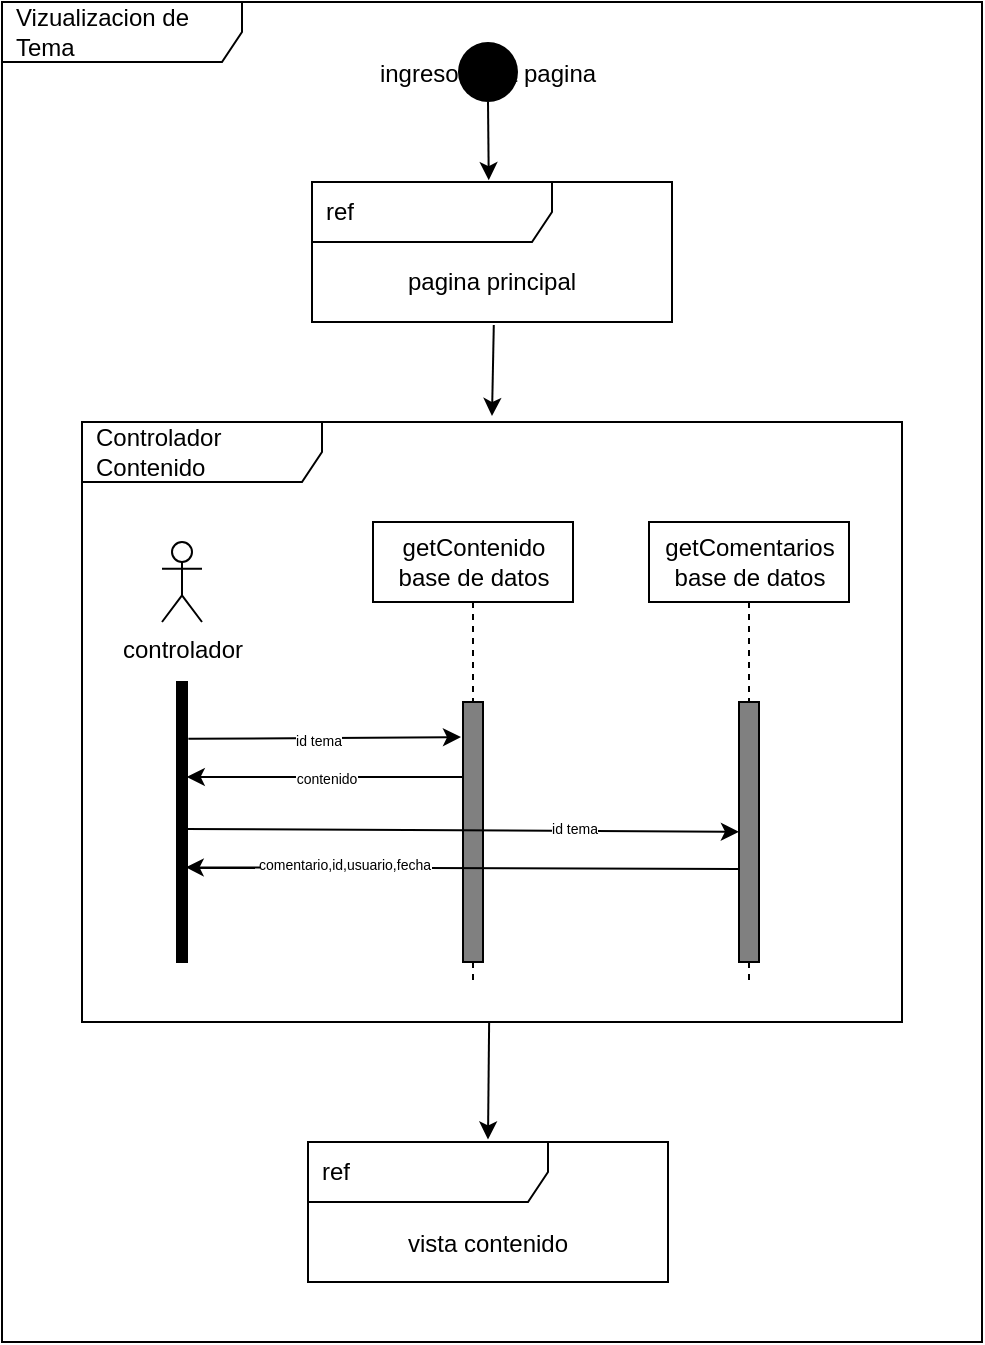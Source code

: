 <mxfile>
    <diagram id="Z2aBhnnyJSMS4t_cNg9V" name="Page-1">
        <mxGraphModel dx="762" dy="562" grid="1" gridSize="10" guides="1" tooltips="1" connect="1" arrows="1" fold="1" page="1" pageScale="1" pageWidth="850" pageHeight="1100" math="0" shadow="0">
            <root>
                <mxCell id="0"/>
                <mxCell id="1" parent="0"/>
                <mxCell id="2" value="Vizualizacion de Tema" style="shape=umlFrame;whiteSpace=wrap;html=1;width=120;height=30;boundedLbl=1;verticalAlign=middle;align=left;spacingLeft=5;fillColor=default;" vertex="1" parent="1">
                    <mxGeometry x="180" y="90" width="490" height="670" as="geometry"/>
                </mxCell>
                <mxCell id="4" value="Controlador Contenido" style="shape=umlFrame;whiteSpace=wrap;html=1;width=120;height=30;boundedLbl=1;verticalAlign=middle;align=left;spacingLeft=5;" vertex="1" parent="1">
                    <mxGeometry x="220" y="300" width="410" height="300" as="geometry"/>
                </mxCell>
                <mxCell id="10" value="vista contenido" style="text;html=1;strokeColor=none;fillColor=none;align=center;verticalAlign=middle;whiteSpace=wrap;rounded=0;" vertex="1" parent="1">
                    <mxGeometry x="343" y="696" width="160" height="30" as="geometry"/>
                </mxCell>
                <mxCell id="37" style="edgeStyle=none;html=1;exitX=0.5;exitY=1;exitDx=0;exitDy=0;entryX=0.491;entryY=-0.013;entryDx=0;entryDy=0;entryPerimeter=0;" edge="1" parent="1" source="38" target="39">
                    <mxGeometry relative="1" as="geometry"/>
                </mxCell>
                <mxCell id="38" value="ingreso en la pagina" style="ellipse;strokeColor=none;fillColor=#000000;" vertex="1" parent="1">
                    <mxGeometry x="408" y="110" width="30" height="30" as="geometry"/>
                </mxCell>
                <mxCell id="39" value="ref" style="shape=umlFrame;whiteSpace=wrap;html=1;width=120;height=30;boundedLbl=1;verticalAlign=middle;align=left;spacingLeft=5;" vertex="1" parent="1">
                    <mxGeometry x="335" y="180" width="180" height="70" as="geometry"/>
                </mxCell>
                <mxCell id="40" value="pagina principal" style="text;html=1;strokeColor=none;fillColor=none;align=center;verticalAlign=middle;whiteSpace=wrap;rounded=0;" vertex="1" parent="1">
                    <mxGeometry x="345" y="215" width="160" height="30" as="geometry"/>
                </mxCell>
                <mxCell id="43" value="" style="endArrow=classic;html=1;exitX=0.505;exitY=1.022;exitDx=0;exitDy=0;exitPerimeter=0;entryX=0.5;entryY=-0.01;entryDx=0;entryDy=0;entryPerimeter=0;" edge="1" parent="1" source="39" target="4">
                    <mxGeometry width="50" height="50" relative="1" as="geometry">
                        <mxPoint x="424.64" y="250.7" as="sourcePoint"/>
                        <mxPoint x="490" y="320" as="targetPoint"/>
                    </mxGeometry>
                </mxCell>
                <mxCell id="50" value="getContenido&lt;br&gt;base de datos" style="shape=umlLifeline;perimeter=lifelinePerimeter;whiteSpace=wrap;html=1;container=1;collapsible=0;recursiveResize=0;outlineConnect=0;" vertex="1" parent="1">
                    <mxGeometry x="365.5" y="350" width="100" height="230" as="geometry"/>
                </mxCell>
                <mxCell id="51" value="" style="html=1;points=[];perimeter=orthogonalPerimeter;fillColor=#808080;" vertex="1" parent="50">
                    <mxGeometry x="45" y="90" width="10" height="130" as="geometry"/>
                </mxCell>
                <mxCell id="54" value="" style="html=1;points=[];perimeter=orthogonalPerimeter;fillColor=strokeColor;" vertex="1" parent="1">
                    <mxGeometry x="267.5" y="430" width="5" height="140" as="geometry"/>
                </mxCell>
                <mxCell id="55" value="controlador" style="shape=umlActor;verticalLabelPosition=bottom;verticalAlign=top;html=1;" vertex="1" parent="1">
                    <mxGeometry x="260" y="360" width="20" height="40" as="geometry"/>
                </mxCell>
                <mxCell id="56" value="getComentarios&lt;br&gt;base de datos" style="shape=umlLifeline;perimeter=lifelinePerimeter;whiteSpace=wrap;html=1;container=1;collapsible=0;recursiveResize=0;outlineConnect=0;" vertex="1" parent="1">
                    <mxGeometry x="503.5" y="350" width="100" height="230" as="geometry"/>
                </mxCell>
                <mxCell id="57" value="" style="html=1;points=[];perimeter=orthogonalPerimeter;fillColor=#808080;" vertex="1" parent="56">
                    <mxGeometry x="45" y="90" width="10" height="130" as="geometry"/>
                </mxCell>
                <mxCell id="58" value="" style="endArrow=classic;html=1;exitX=1.138;exitY=0.203;exitDx=0;exitDy=0;exitPerimeter=0;entryX=-0.1;entryY=0.135;entryDx=0;entryDy=0;entryPerimeter=0;" edge="1" parent="1" source="54" target="51">
                    <mxGeometry width="50" height="50" relative="1" as="geometry">
                        <mxPoint x="250" y="420" as="sourcePoint"/>
                        <mxPoint x="300" y="370" as="targetPoint"/>
                    </mxGeometry>
                </mxCell>
                <mxCell id="62" value="&lt;font style=&quot;font-size: 7px;&quot;&gt;id tema&lt;/font&gt;" style="edgeLabel;html=1;align=center;verticalAlign=middle;resizable=0;points=[];" vertex="1" connectable="0" parent="58">
                    <mxGeometry x="-0.054" relative="1" as="geometry">
                        <mxPoint as="offset"/>
                    </mxGeometry>
                </mxCell>
                <mxCell id="59" value="&lt;font style=&quot;font-size: 7px;&quot;&gt;contenido&lt;/font&gt;" style="endArrow=classic;html=1;entryX=0.977;entryY=0.339;entryDx=0;entryDy=0;entryPerimeter=0;" edge="1" parent="1" source="51" target="54">
                    <mxGeometry width="50" height="50" relative="1" as="geometry">
                        <mxPoint x="250" y="420" as="sourcePoint"/>
                        <mxPoint x="180" y="500" as="targetPoint"/>
                    </mxGeometry>
                </mxCell>
                <mxCell id="60" value="" style="endArrow=classic;html=1;exitX=0.792;exitY=0.525;exitDx=0;exitDy=0;exitPerimeter=0;entryX=-0.005;entryY=0.499;entryDx=0;entryDy=0;entryPerimeter=0;" edge="1" parent="1" source="54" target="57">
                    <mxGeometry width="50" height="50" relative="1" as="geometry">
                        <mxPoint x="250.0" y="540.0" as="sourcePoint"/>
                        <mxPoint x="386.0" y="540.04" as="targetPoint"/>
                    </mxGeometry>
                </mxCell>
                <mxCell id="63" value="id tema" style="edgeLabel;html=1;align=center;verticalAlign=middle;resizable=0;points=[];fontSize=7;" vertex="1" connectable="0" parent="60">
                    <mxGeometry x="-0.311" relative="1" as="geometry">
                        <mxPoint x="99" as="offset"/>
                    </mxGeometry>
                </mxCell>
                <mxCell id="61" value="" style="endArrow=classic;html=1;entryX=0.869;entryY=0.662;entryDx=0;entryDy=0;entryPerimeter=0;exitX=-0.012;exitY=0.642;exitDx=0;exitDy=0;exitPerimeter=0;" edge="1" parent="1" source="57" target="54">
                    <mxGeometry width="50" height="50" relative="1" as="geometry">
                        <mxPoint x="370" y="570" as="sourcePoint"/>
                        <mxPoint x="231.885" y="570" as="targetPoint"/>
                    </mxGeometry>
                </mxCell>
                <mxCell id="65" value="comentario,id,usuario,fecha" style="edgeLabel;html=1;align=center;verticalAlign=middle;resizable=0;points=[];fontSize=7;" vertex="1" connectable="0" parent="61">
                    <mxGeometry x="0.433" y="-1" relative="1" as="geometry">
                        <mxPoint as="offset"/>
                    </mxGeometry>
                </mxCell>
                <mxCell id="66" value="ref" style="shape=umlFrame;whiteSpace=wrap;html=1;width=120;height=30;boundedLbl=1;verticalAlign=middle;align=left;spacingLeft=5;" vertex="1" parent="1">
                    <mxGeometry x="333" y="660" width="180" height="70" as="geometry"/>
                </mxCell>
                <mxCell id="67" value="" style="endArrow=classic;html=1;fontSize=7;entryX=0.5;entryY=-0.018;entryDx=0;entryDy=0;entryPerimeter=0;" edge="1" parent="1" source="4" target="66">
                    <mxGeometry width="50" height="50" relative="1" as="geometry">
                        <mxPoint x="380" y="600" as="sourcePoint"/>
                        <mxPoint x="430" y="550" as="targetPoint"/>
                    </mxGeometry>
                </mxCell>
            </root>
        </mxGraphModel>
    </diagram>
</mxfile>